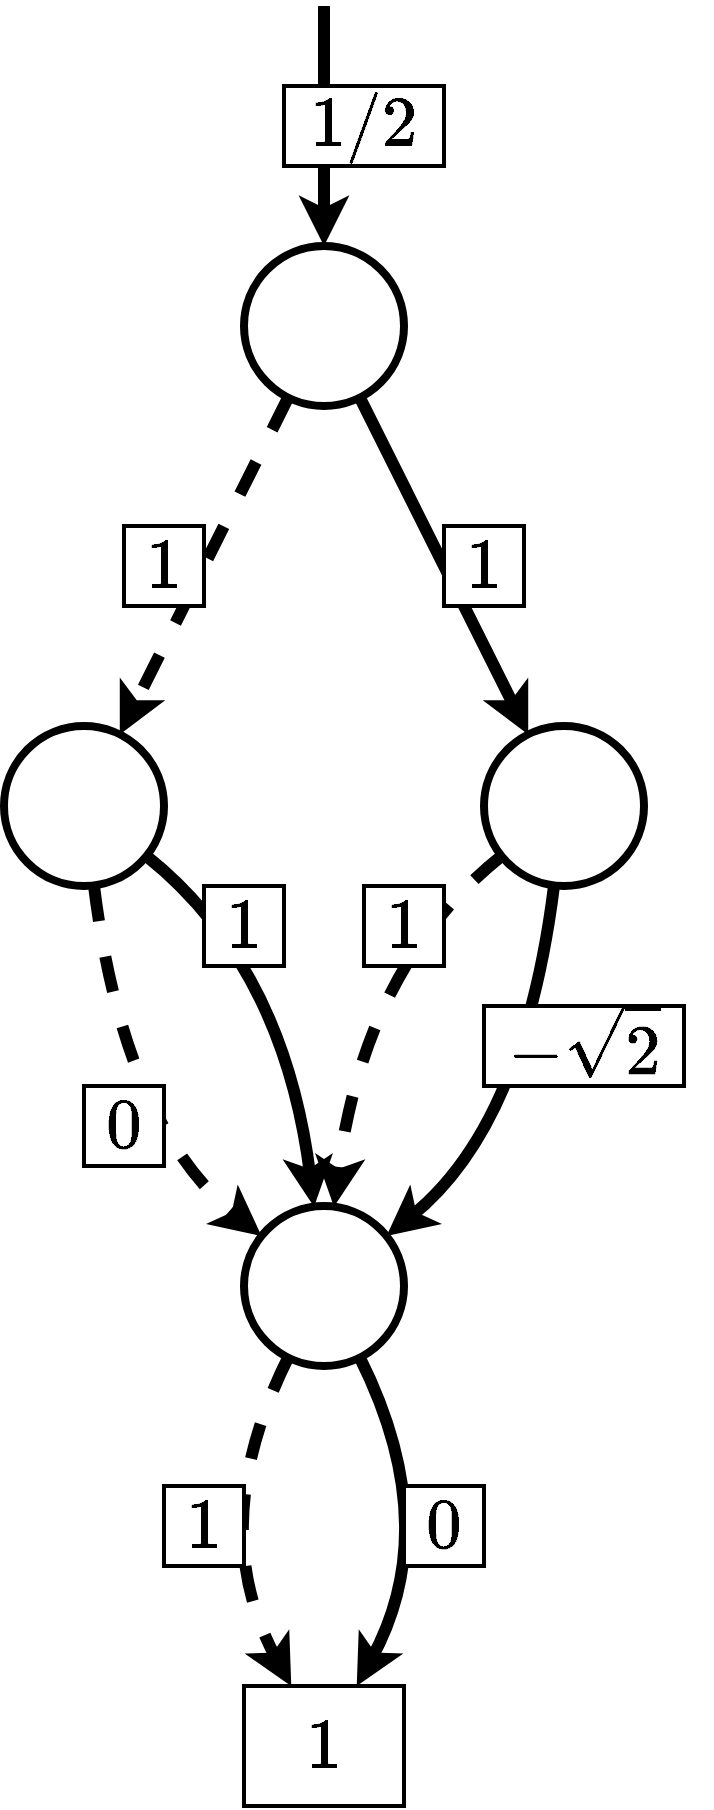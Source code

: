 <mxfile version="19.0.3" type="device"><diagram id="YH3jqWl2OiNSTGxmzhoy" name="Page-1"><mxGraphModel dx="2407" dy="932" grid="1" gridSize="20" guides="1" tooltips="1" connect="1" arrows="1" fold="1" page="1" pageScale="1" pageWidth="850" pageHeight="1100" math="1" shadow="0"><root><mxCell id="0"/><mxCell id="1" parent="0"/><mxCell id="tJnNb2POiQ1bH8JccD8r-1" style="rounded=0;orthogonalLoop=1;jettySize=auto;html=1;strokeWidth=6;fontSize=30;" parent="1" source="DxIDgmgW04ve0w2kfSna-8" target="DxIDgmgW04ve0w2kfSna-11" edge="1"><mxGeometry relative="1" as="geometry"/></mxCell><mxCell id="tJnNb2POiQ1bH8JccD8r-2" style="edgeStyle=none;rounded=0;orthogonalLoop=1;jettySize=auto;html=1;strokeWidth=6;dashed=1;fontSize=30;" parent="1" source="DxIDgmgW04ve0w2kfSna-8" target="DxIDgmgW04ve0w2kfSna-10" edge="1"><mxGeometry relative="1" as="geometry"/></mxCell><mxCell id="tJnNb2POiQ1bH8JccD8r-15" style="edgeStyle=none;curved=1;orthogonalLoop=1;jettySize=auto;html=1;strokeWidth=6;endArrow=none;endFill=0;startArrow=classic;startFill=1;fontSize=30;" parent="1" source="DxIDgmgW04ve0w2kfSna-8" edge="1"><mxGeometry relative="1" as="geometry"><mxPoint x="-440" y="120" as="targetPoint"/></mxGeometry></mxCell><mxCell id="DxIDgmgW04ve0w2kfSna-8" value="" style="ellipse;whiteSpace=wrap;html=1;aspect=fixed;strokeWidth=4;fontSize=30;" parent="1" vertex="1"><mxGeometry x="-480" y="240" width="80" height="80" as="geometry"/></mxCell><mxCell id="tJnNb2POiQ1bH8JccD8r-3" style="edgeStyle=none;orthogonalLoop=1;jettySize=auto;html=1;strokeWidth=6;dashed=1;curved=1;fontSize=30;" parent="1" source="DxIDgmgW04ve0w2kfSna-10" target="DxIDgmgW04ve0w2kfSna-15" edge="1"><mxGeometry relative="1" as="geometry"><mxPoint x="-622.111" y="654.223" as="targetPoint"/><Array as="points"><mxPoint x="-540" y="680"/></Array></mxGeometry></mxCell><mxCell id="tJnNb2POiQ1bH8JccD8r-4" style="edgeStyle=none;orthogonalLoop=1;jettySize=auto;html=1;strokeWidth=6;curved=1;fontSize=30;" parent="1" source="DxIDgmgW04ve0w2kfSna-10" target="DxIDgmgW04ve0w2kfSna-15" edge="1"><mxGeometry relative="1" as="geometry"><mxPoint x="-497.889" y="654.223" as="targetPoint"/><Array as="points"><mxPoint x="-460" y="600"/></Array></mxGeometry></mxCell><mxCell id="DxIDgmgW04ve0w2kfSna-10" value="" style="ellipse;whiteSpace=wrap;html=1;aspect=fixed;strokeWidth=4;fontSize=30;" parent="1" vertex="1"><mxGeometry x="-600" y="480" width="80" height="80" as="geometry"/></mxCell><mxCell id="tJnNb2POiQ1bH8JccD8r-5" style="edgeStyle=none;orthogonalLoop=1;jettySize=auto;html=1;strokeWidth=6;dashed=1;curved=1;fontSize=30;" parent="1" source="DxIDgmgW04ve0w2kfSna-11" target="DxIDgmgW04ve0w2kfSna-15" edge="1"><mxGeometry relative="1" as="geometry"><mxPoint x="-302.111" y="654.223" as="targetPoint"/><Array as="points"><mxPoint x="-420" y="600"/></Array></mxGeometry></mxCell><mxCell id="tJnNb2POiQ1bH8JccD8r-6" style="edgeStyle=none;orthogonalLoop=1;jettySize=auto;html=1;strokeWidth=6;curved=1;fontSize=30;" parent="1" source="DxIDgmgW04ve0w2kfSna-11" target="DxIDgmgW04ve0w2kfSna-15" edge="1"><mxGeometry relative="1" as="geometry"><Array as="points"><mxPoint x="-340" y="680"/></Array></mxGeometry></mxCell><mxCell id="DxIDgmgW04ve0w2kfSna-11" value="" style="ellipse;whiteSpace=wrap;html=1;aspect=fixed;strokeWidth=4;fontSize=30;" parent="1" vertex="1"><mxGeometry x="-360" y="480" width="80" height="80" as="geometry"/></mxCell><mxCell id="tJnNb2POiQ1bH8JccD8r-9" style="edgeStyle=none;curved=1;orthogonalLoop=1;jettySize=auto;html=1;strokeWidth=6;fontSize=30;" parent="1" source="DxIDgmgW04ve0w2kfSna-15" target="DxIDgmgW04ve0w2kfSna-24" edge="1"><mxGeometry relative="1" as="geometry"><Array as="points"><mxPoint x="-380" y="880"/></Array><mxPoint x="-205.98" y="828.961" as="targetPoint"/></mxGeometry></mxCell><mxCell id="tHrruC-TXLhKajp1oHHo-3" style="orthogonalLoop=1;jettySize=auto;html=1;strokeWidth=6;curved=1;dashed=1;fontSize=30;" parent="1" source="DxIDgmgW04ve0w2kfSna-15" target="DxIDgmgW04ve0w2kfSna-24" edge="1"><mxGeometry relative="1" as="geometry"><mxPoint x="-510" y="760" as="targetPoint"/><Array as="points"><mxPoint x="-500" y="880"/></Array></mxGeometry></mxCell><mxCell id="DxIDgmgW04ve0w2kfSna-15" value="" style="ellipse;whiteSpace=wrap;html=1;aspect=fixed;strokeWidth=4;fontSize=30;" parent="1" vertex="1"><mxGeometry x="-480" y="720" width="80" height="80" as="geometry"/></mxCell><mxCell id="DxIDgmgW04ve0w2kfSna-24" value="$$1$$" style="rounded=0;whiteSpace=wrap;html=1;strokeWidth=2;fontSize=30;" parent="1" vertex="1"><mxGeometry x="-480" y="960" width="80" height="60" as="geometry"/></mxCell><mxCell id="tJnNb2POiQ1bH8JccD8r-13" value="&lt;span style=&quot;font-size: 30px;&quot;&gt;$$1$$&lt;/span&gt;" style="rounded=0;whiteSpace=wrap;html=1;strokeWidth=2;fontSize=30;" parent="1" vertex="1"><mxGeometry x="-540" y="380" width="40" height="40" as="geometry"/></mxCell><mxCell id="tJnNb2POiQ1bH8JccD8r-14" value="&lt;span style=&quot;font-size: 30px;&quot;&gt;$$1/2$$&lt;/span&gt;" style="rounded=0;whiteSpace=wrap;html=1;strokeWidth=2;fontSize=30;" parent="1" vertex="1"><mxGeometry x="-460" y="160" width="80" height="40" as="geometry"/></mxCell><mxCell id="tHrruC-TXLhKajp1oHHo-4" value="&lt;span style=&quot;font-size: 30px;&quot;&gt;$$1$$&lt;/span&gt;" style="rounded=0;whiteSpace=wrap;html=1;strokeWidth=2;fontSize=30;" parent="1" vertex="1"><mxGeometry x="-420" y="560" width="40" height="40" as="geometry"/></mxCell><mxCell id="tHrruC-TXLhKajp1oHHo-5" value="&lt;span style=&quot;font-size: 30px;&quot;&gt;$$0$$&lt;/span&gt;" style="rounded=0;whiteSpace=wrap;html=1;strokeWidth=2;fontSize=30;" parent="1" vertex="1"><mxGeometry x="-560" y="660" width="40" height="40" as="geometry"/></mxCell><mxCell id="tHrruC-TXLhKajp1oHHo-6" value="&lt;span style=&quot;font-size: 30px;&quot;&gt;$$1$$&lt;/span&gt;" style="rounded=0;whiteSpace=wrap;html=1;strokeWidth=2;fontSize=30;" parent="1" vertex="1"><mxGeometry x="-380" y="380" width="40" height="40" as="geometry"/></mxCell><mxCell id="tHrruC-TXLhKajp1oHHo-7" value="&lt;span style=&quot;font-size: 30px;&quot;&gt;$$1$$&lt;/span&gt;" style="rounded=0;whiteSpace=wrap;html=1;strokeWidth=2;fontSize=30;" parent="1" vertex="1"><mxGeometry x="-500" y="560" width="40" height="40" as="geometry"/></mxCell><mxCell id="tHrruC-TXLhKajp1oHHo-8" value="&lt;span style=&quot;font-size: 30px;&quot;&gt;$$-\sqrt{2}$$&lt;/span&gt;" style="rounded=0;whiteSpace=wrap;html=1;strokeWidth=2;fontSize=30;" parent="1" vertex="1"><mxGeometry x="-360" y="620" width="100" height="40" as="geometry"/></mxCell><mxCell id="tHrruC-TXLhKajp1oHHo-10" value="&lt;span style=&quot;font-size: 30px;&quot;&gt;$$1$$&lt;/span&gt;" style="rounded=0;whiteSpace=wrap;html=1;strokeWidth=2;fontSize=30;" parent="1" vertex="1"><mxGeometry x="-520" y="860" width="40" height="40" as="geometry"/></mxCell><mxCell id="tHrruC-TXLhKajp1oHHo-11" value="&lt;span style=&quot;font-size: 30px;&quot;&gt;$$0$$&lt;/span&gt;" style="rounded=0;whiteSpace=wrap;html=1;strokeWidth=2;fontSize=30;" parent="1" vertex="1"><mxGeometry x="-400" y="860" width="40" height="40" as="geometry"/></mxCell></root></mxGraphModel></diagram></mxfile>
